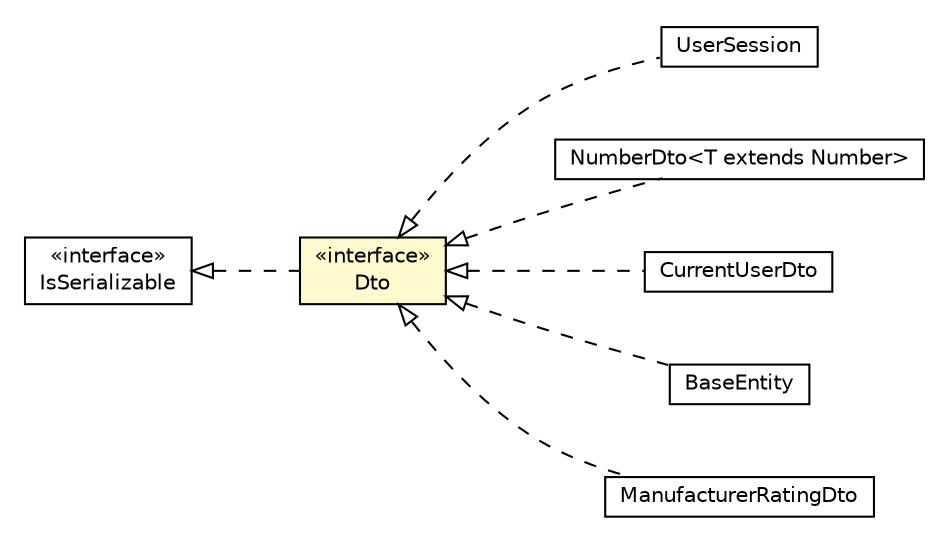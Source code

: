 #!/usr/local/bin/dot
#
# Class diagram 
# Generated by UMLGraph version R5_6-24-gf6e263 (http://www.umlgraph.org/)
#

digraph G {
	edge [fontname="Helvetica",fontsize=10,labelfontname="Helvetica",labelfontsize=10];
	node [fontname="Helvetica",fontsize=10,shape=plaintext];
	nodesep=0.25;
	ranksep=0.5;
	rankdir=LR;
	// com.gwtplatform.carstore.server.dao.domain.UserSession
	c170248 [label=<<table title="com.gwtplatform.carstore.server.dao.domain.UserSession" border="0" cellborder="1" cellspacing="0" cellpadding="2" port="p" href="../../server/dao/domain/UserSession.html">
		<tr><td><table border="0" cellspacing="0" cellpadding="1">
<tr><td align="center" balign="center"> UserSession </td></tr>
		</table></td></tr>
		</table>>, URL="../../server/dao/domain/UserSession.html", fontname="Helvetica", fontcolor="black", fontsize=10.0];
	// com.gwtplatform.carstore.shared.dto.NumberDto<T extends java.lang.Number>
	c170270 [label=<<table title="com.gwtplatform.carstore.shared.dto.NumberDto" border="0" cellborder="1" cellspacing="0" cellpadding="2" port="p" href="./NumberDto.html">
		<tr><td><table border="0" cellspacing="0" cellpadding="1">
<tr><td align="center" balign="center"> NumberDto&lt;T extends Number&gt; </td></tr>
		</table></td></tr>
		</table>>, URL="./NumberDto.html", fontname="Helvetica", fontcolor="black", fontsize=10.0];
	// com.gwtplatform.carstore.shared.dto.CurrentUserDto
	c170272 [label=<<table title="com.gwtplatform.carstore.shared.dto.CurrentUserDto" border="0" cellborder="1" cellspacing="0" cellpadding="2" port="p" href="./CurrentUserDto.html">
		<tr><td><table border="0" cellspacing="0" cellpadding="1">
<tr><td align="center" balign="center"> CurrentUserDto </td></tr>
		</table></td></tr>
		</table>>, URL="./CurrentUserDto.html", fontname="Helvetica", fontcolor="black", fontsize=10.0];
	// com.gwtplatform.carstore.shared.dto.BaseEntity
	c170274 [label=<<table title="com.gwtplatform.carstore.shared.dto.BaseEntity" border="0" cellborder="1" cellspacing="0" cellpadding="2" port="p" href="./BaseEntity.html">
		<tr><td><table border="0" cellspacing="0" cellpadding="1">
<tr><td align="center" balign="center"> BaseEntity </td></tr>
		</table></td></tr>
		</table>>, URL="./BaseEntity.html", fontname="Helvetica", fontcolor="black", fontsize=10.0];
	// com.gwtplatform.carstore.shared.dto.ManufacturerRatingDto
	c170275 [label=<<table title="com.gwtplatform.carstore.shared.dto.ManufacturerRatingDto" border="0" cellborder="1" cellspacing="0" cellpadding="2" port="p" href="./ManufacturerRatingDto.html">
		<tr><td><table border="0" cellspacing="0" cellpadding="1">
<tr><td align="center" balign="center"> ManufacturerRatingDto </td></tr>
		</table></td></tr>
		</table>>, URL="./ManufacturerRatingDto.html", fontname="Helvetica", fontcolor="black", fontsize=10.0];
	// com.gwtplatform.carstore.shared.dto.Dto
	c170279 [label=<<table title="com.gwtplatform.carstore.shared.dto.Dto" border="0" cellborder="1" cellspacing="0" cellpadding="2" port="p" bgcolor="lemonChiffon" href="./Dto.html">
		<tr><td><table border="0" cellspacing="0" cellpadding="1">
<tr><td align="center" balign="center"> &#171;interface&#187; </td></tr>
<tr><td align="center" balign="center"> Dto </td></tr>
		</table></td></tr>
		</table>>, URL="./Dto.html", fontname="Helvetica", fontcolor="black", fontsize=10.0];
	//com.gwtplatform.carstore.server.dao.domain.UserSession implements com.gwtplatform.carstore.shared.dto.Dto
	c170279:p -> c170248:p [dir=back,arrowtail=empty,style=dashed];
	//com.gwtplatform.carstore.shared.dto.NumberDto<T extends java.lang.Number> implements com.gwtplatform.carstore.shared.dto.Dto
	c170279:p -> c170270:p [dir=back,arrowtail=empty,style=dashed];
	//com.gwtplatform.carstore.shared.dto.CurrentUserDto implements com.gwtplatform.carstore.shared.dto.Dto
	c170279:p -> c170272:p [dir=back,arrowtail=empty,style=dashed];
	//com.gwtplatform.carstore.shared.dto.BaseEntity implements com.gwtplatform.carstore.shared.dto.Dto
	c170279:p -> c170274:p [dir=back,arrowtail=empty,style=dashed];
	//com.gwtplatform.carstore.shared.dto.ManufacturerRatingDto implements com.gwtplatform.carstore.shared.dto.Dto
	c170279:p -> c170275:p [dir=back,arrowtail=empty,style=dashed];
	//com.gwtplatform.carstore.shared.dto.Dto implements com.google.gwt.user.client.rpc.IsSerializable
	c170462:p -> c170279:p [dir=back,arrowtail=empty,style=dashed];
	// com.google.gwt.user.client.rpc.IsSerializable
	c170462 [label=<<table title="com.google.gwt.user.client.rpc.IsSerializable" border="0" cellborder="1" cellspacing="0" cellpadding="2" port="p" href="http://google-web-toolkit.googlecode.com/svn/javadoc/latest/com/google/gwt/user/client/rpc/IsSerializable.html">
		<tr><td><table border="0" cellspacing="0" cellpadding="1">
<tr><td align="center" balign="center"> &#171;interface&#187; </td></tr>
<tr><td align="center" balign="center"> IsSerializable </td></tr>
		</table></td></tr>
		</table>>, URL="http://google-web-toolkit.googlecode.com/svn/javadoc/latest/com/google/gwt/user/client/rpc/IsSerializable.html", fontname="Helvetica", fontcolor="black", fontsize=10.0];
}

